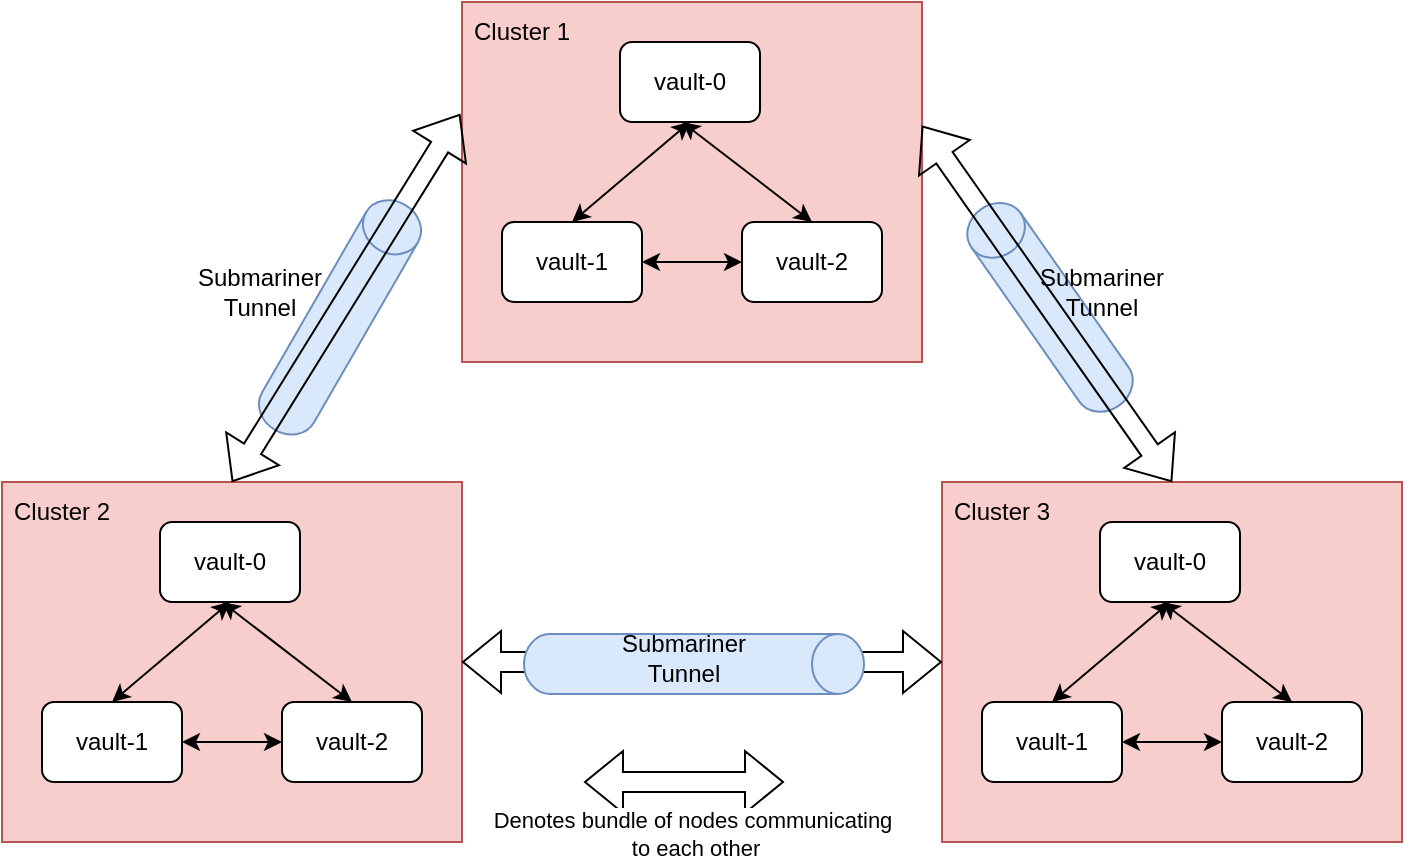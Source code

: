 <mxfile version="16.4.5" type="device"><diagram id="9dAefcUcv6p4xFytLTfq" name="Page-1"><mxGraphModel dx="1391" dy="799" grid="1" gridSize="10" guides="1" tooltips="1" connect="1" arrows="1" fold="1" page="1" pageScale="1" pageWidth="827" pageHeight="1169" math="0" shadow="0"><root><mxCell id="0"/><mxCell id="1" parent="0"/><mxCell id="J1f6qL2j0RsM76cWLMZy-1" value="" style="rounded=0;whiteSpace=wrap;html=1;fillColor=#f8cecc;strokeColor=#b85450;" vertex="1" parent="1"><mxGeometry x="300" y="40" width="230" height="180" as="geometry"/></mxCell><mxCell id="J1f6qL2j0RsM76cWLMZy-5" value="vault-0" style="rounded=1;whiteSpace=wrap;html=1;" vertex="1" parent="1"><mxGeometry x="379" y="60" width="70" height="40" as="geometry"/></mxCell><mxCell id="J1f6qL2j0RsM76cWLMZy-7" value="vault-1" style="rounded=1;whiteSpace=wrap;html=1;" vertex="1" parent="1"><mxGeometry x="320" y="150" width="70" height="40" as="geometry"/></mxCell><mxCell id="J1f6qL2j0RsM76cWLMZy-8" value="vault-2" style="rounded=1;whiteSpace=wrap;html=1;" vertex="1" parent="1"><mxGeometry x="440" y="150" width="70" height="40" as="geometry"/></mxCell><mxCell id="J1f6qL2j0RsM76cWLMZy-9" value="" style="endArrow=classic;html=1;rounded=0;exitX=0.5;exitY=0;exitDx=0;exitDy=0;entryX=0.5;entryY=1;entryDx=0;entryDy=0;startArrow=classic;startFill=1;" edge="1" parent="1" source="J1f6qL2j0RsM76cWLMZy-7" target="J1f6qL2j0RsM76cWLMZy-5"><mxGeometry width="50" height="50" relative="1" as="geometry"><mxPoint x="390" y="430" as="sourcePoint"/><mxPoint x="440" y="380" as="targetPoint"/></mxGeometry></mxCell><mxCell id="J1f6qL2j0RsM76cWLMZy-10" value="" style="endArrow=classic;html=1;rounded=0;exitX=1;exitY=0.5;exitDx=0;exitDy=0;startArrow=classic;startFill=1;" edge="1" parent="1" source="J1f6qL2j0RsM76cWLMZy-7" target="J1f6qL2j0RsM76cWLMZy-8"><mxGeometry width="50" height="50" relative="1" as="geometry"><mxPoint x="390" y="430" as="sourcePoint"/><mxPoint x="440" y="380" as="targetPoint"/></mxGeometry></mxCell><mxCell id="J1f6qL2j0RsM76cWLMZy-11" value="" style="endArrow=classic;html=1;rounded=0;exitX=0.5;exitY=0;exitDx=0;exitDy=0;startArrow=classic;startFill=1;" edge="1" parent="1" source="J1f6qL2j0RsM76cWLMZy-8"><mxGeometry width="50" height="50" relative="1" as="geometry"><mxPoint x="390" y="430" as="sourcePoint"/><mxPoint x="410" y="100" as="targetPoint"/></mxGeometry></mxCell><mxCell id="J1f6qL2j0RsM76cWLMZy-12" value="" style="rounded=0;whiteSpace=wrap;html=1;fillColor=#f8cecc;strokeColor=#b85450;" vertex="1" parent="1"><mxGeometry x="70" y="280" width="230" height="180" as="geometry"/></mxCell><mxCell id="J1f6qL2j0RsM76cWLMZy-13" value="vault-0" style="rounded=1;whiteSpace=wrap;html=1;" vertex="1" parent="1"><mxGeometry x="149" y="300" width="70" height="40" as="geometry"/></mxCell><mxCell id="J1f6qL2j0RsM76cWLMZy-14" value="vault-1" style="rounded=1;whiteSpace=wrap;html=1;" vertex="1" parent="1"><mxGeometry x="90" y="390" width="70" height="40" as="geometry"/></mxCell><mxCell id="J1f6qL2j0RsM76cWLMZy-15" value="vault-2" style="rounded=1;whiteSpace=wrap;html=1;" vertex="1" parent="1"><mxGeometry x="210" y="390" width="70" height="40" as="geometry"/></mxCell><mxCell id="J1f6qL2j0RsM76cWLMZy-16" value="" style="endArrow=classic;html=1;rounded=0;exitX=0.5;exitY=0;exitDx=0;exitDy=0;entryX=0.5;entryY=1;entryDx=0;entryDy=0;startArrow=classic;startFill=1;" edge="1" parent="1" source="J1f6qL2j0RsM76cWLMZy-14" target="J1f6qL2j0RsM76cWLMZy-13"><mxGeometry width="50" height="50" relative="1" as="geometry"><mxPoint x="160" y="670" as="sourcePoint"/><mxPoint x="210" y="620" as="targetPoint"/></mxGeometry></mxCell><mxCell id="J1f6qL2j0RsM76cWLMZy-17" value="" style="endArrow=classic;html=1;rounded=0;exitX=1;exitY=0.5;exitDx=0;exitDy=0;startArrow=classic;startFill=1;" edge="1" parent="1" source="J1f6qL2j0RsM76cWLMZy-14" target="J1f6qL2j0RsM76cWLMZy-15"><mxGeometry width="50" height="50" relative="1" as="geometry"><mxPoint x="160" y="670" as="sourcePoint"/><mxPoint x="210" y="620" as="targetPoint"/></mxGeometry></mxCell><mxCell id="J1f6qL2j0RsM76cWLMZy-18" value="" style="endArrow=classic;html=1;rounded=0;exitX=0.5;exitY=0;exitDx=0;exitDy=0;startArrow=classic;startFill=1;" edge="1" parent="1" source="J1f6qL2j0RsM76cWLMZy-15"><mxGeometry width="50" height="50" relative="1" as="geometry"><mxPoint x="160" y="670" as="sourcePoint"/><mxPoint x="180" y="340" as="targetPoint"/></mxGeometry></mxCell><mxCell id="J1f6qL2j0RsM76cWLMZy-19" value="" style="rounded=0;whiteSpace=wrap;html=1;fillColor=#f8cecc;strokeColor=#b85450;" vertex="1" parent="1"><mxGeometry x="540" y="280" width="230" height="180" as="geometry"/></mxCell><mxCell id="J1f6qL2j0RsM76cWLMZy-20" value="vault-0" style="rounded=1;whiteSpace=wrap;html=1;" vertex="1" parent="1"><mxGeometry x="619" y="300" width="70" height="40" as="geometry"/></mxCell><mxCell id="J1f6qL2j0RsM76cWLMZy-21" value="vault-1" style="rounded=1;whiteSpace=wrap;html=1;" vertex="1" parent="1"><mxGeometry x="560" y="390" width="70" height="40" as="geometry"/></mxCell><mxCell id="J1f6qL2j0RsM76cWLMZy-22" value="vault-2" style="rounded=1;whiteSpace=wrap;html=1;" vertex="1" parent="1"><mxGeometry x="680" y="390" width="70" height="40" as="geometry"/></mxCell><mxCell id="J1f6qL2j0RsM76cWLMZy-23" value="" style="endArrow=classic;html=1;rounded=0;exitX=0.5;exitY=0;exitDx=0;exitDy=0;entryX=0.5;entryY=1;entryDx=0;entryDy=0;startArrow=classic;startFill=1;" edge="1" parent="1" source="J1f6qL2j0RsM76cWLMZy-21" target="J1f6qL2j0RsM76cWLMZy-20"><mxGeometry width="50" height="50" relative="1" as="geometry"><mxPoint x="630" y="670" as="sourcePoint"/><mxPoint x="680" y="620" as="targetPoint"/></mxGeometry></mxCell><mxCell id="J1f6qL2j0RsM76cWLMZy-24" value="" style="endArrow=classic;html=1;rounded=0;exitX=1;exitY=0.5;exitDx=0;exitDy=0;startArrow=classic;startFill=1;" edge="1" parent="1" source="J1f6qL2j0RsM76cWLMZy-21" target="J1f6qL2j0RsM76cWLMZy-22"><mxGeometry width="50" height="50" relative="1" as="geometry"><mxPoint x="630" y="670" as="sourcePoint"/><mxPoint x="680" y="620" as="targetPoint"/></mxGeometry></mxCell><mxCell id="J1f6qL2j0RsM76cWLMZy-25" value="" style="endArrow=classic;html=1;rounded=0;exitX=0.5;exitY=0;exitDx=0;exitDy=0;startArrow=classic;startFill=1;" edge="1" parent="1" source="J1f6qL2j0RsM76cWLMZy-22"><mxGeometry width="50" height="50" relative="1" as="geometry"><mxPoint x="630" y="670" as="sourcePoint"/><mxPoint x="650" y="340" as="targetPoint"/></mxGeometry></mxCell><mxCell id="J1f6qL2j0RsM76cWLMZy-29" value="Cluster 2" style="text;html=1;strokeColor=none;fillColor=none;align=center;verticalAlign=middle;whiteSpace=wrap;rounded=0;" vertex="1" parent="1"><mxGeometry x="70" y="280" width="60" height="30" as="geometry"/></mxCell><mxCell id="J1f6qL2j0RsM76cWLMZy-41" value="" style="shape=flexArrow;endArrow=classic;startArrow=classic;html=1;rounded=0;entryX=0;entryY=0.5;entryDx=0;entryDy=0;" edge="1" parent="1" source="J1f6qL2j0RsM76cWLMZy-12" target="J1f6qL2j0RsM76cWLMZy-19"><mxGeometry width="100" height="100" relative="1" as="geometry"><mxPoint x="320" y="640" as="sourcePoint"/><mxPoint x="420" y="540" as="targetPoint"/></mxGeometry></mxCell><mxCell id="J1f6qL2j0RsM76cWLMZy-31" value="Cluster 1" style="text;html=1;strokeColor=none;fillColor=none;align=center;verticalAlign=middle;whiteSpace=wrap;rounded=0;" vertex="1" parent="1"><mxGeometry x="300" y="40" width="60" height="30" as="geometry"/></mxCell><mxCell id="J1f6qL2j0RsM76cWLMZy-32" value="Cluster 3" style="text;html=1;strokeColor=none;fillColor=none;align=center;verticalAlign=middle;whiteSpace=wrap;rounded=0;" vertex="1" parent="1"><mxGeometry x="540" y="280" width="60" height="30" as="geometry"/></mxCell><mxCell id="J1f6qL2j0RsM76cWLMZy-33" value="" style="shape=cylinder3;whiteSpace=wrap;html=1;boundedLbl=1;backgroundOutline=1;size=13;rotation=90;fillColor=#dae8fc;strokeColor=#6c8ebf;align=center;" vertex="1" parent="1"><mxGeometry x="401" y="286" width="30" height="170" as="geometry"/></mxCell><mxCell id="J1f6qL2j0RsM76cWLMZy-35" value="Submariner Tunnel" style="text;html=1;strokeColor=none;fillColor=none;align=center;verticalAlign=middle;whiteSpace=wrap;rounded=0;" vertex="1" parent="1"><mxGeometry x="381" y="353" width="60" height="30" as="geometry"/></mxCell><mxCell id="J1f6qL2j0RsM76cWLMZy-37" value="" style="shape=cylinder3;whiteSpace=wrap;html=1;boundedLbl=1;backgroundOutline=1;size=13;rotation=30;fillColor=#dae8fc;strokeColor=#6c8ebf;align=center;" vertex="1" parent="1"><mxGeometry x="224" y="132.68" width="30" height="130" as="geometry"/></mxCell><mxCell id="J1f6qL2j0RsM76cWLMZy-38" value="Submariner Tunnel" style="text;html=1;strokeColor=none;fillColor=none;align=center;verticalAlign=middle;whiteSpace=wrap;rounded=0;" vertex="1" parent="1"><mxGeometry x="169" y="170" width="60" height="30" as="geometry"/></mxCell><mxCell id="J1f6qL2j0RsM76cWLMZy-39" value="" style="shape=cylinder3;whiteSpace=wrap;html=1;boundedLbl=1;backgroundOutline=1;size=13;rotation=-35;fillColor=#dae8fc;strokeColor=#6c8ebf;align=center;" vertex="1" parent="1"><mxGeometry x="579" y="132.68" width="30" height="120" as="geometry"/></mxCell><mxCell id="J1f6qL2j0RsM76cWLMZy-40" value="Submariner Tunnel" style="text;html=1;strokeColor=none;fillColor=none;align=center;verticalAlign=middle;whiteSpace=wrap;rounded=0;" vertex="1" parent="1"><mxGeometry x="590" y="170" width="60" height="30" as="geometry"/></mxCell><mxCell id="J1f6qL2j0RsM76cWLMZy-44" value="" style="shape=flexArrow;endArrow=classic;startArrow=classic;html=1;rounded=0;exitX=0.5;exitY=0;exitDx=0;exitDy=0;entryX=-0.004;entryY=0.311;entryDx=0;entryDy=0;entryPerimeter=0;" edge="1" parent="1" source="J1f6qL2j0RsM76cWLMZy-12" target="J1f6qL2j0RsM76cWLMZy-1"><mxGeometry width="100" height="100" relative="1" as="geometry"><mxPoint x="360" y="450" as="sourcePoint"/><mxPoint x="460" y="350" as="targetPoint"/></mxGeometry></mxCell><mxCell id="J1f6qL2j0RsM76cWLMZy-46" value="" style="shape=flexArrow;endArrow=classic;startArrow=classic;html=1;rounded=0;entryX=0.5;entryY=0;entryDx=0;entryDy=0;exitX=1;exitY=0.344;exitDx=0;exitDy=0;exitPerimeter=0;" edge="1" parent="1" source="J1f6qL2j0RsM76cWLMZy-1" target="J1f6qL2j0RsM76cWLMZy-19"><mxGeometry width="100" height="100" relative="1" as="geometry"><mxPoint x="530" y="120" as="sourcePoint"/><mxPoint x="460" y="350" as="targetPoint"/></mxGeometry></mxCell><mxCell id="J1f6qL2j0RsM76cWLMZy-47" value="" style="shape=flexArrow;endArrow=classic;startArrow=classic;html=1;rounded=0;" edge="1" parent="1"><mxGeometry width="100" height="100" relative="1" as="geometry"><mxPoint x="361" y="430" as="sourcePoint"/><mxPoint x="461" y="430" as="targetPoint"/></mxGeometry></mxCell><mxCell id="J1f6qL2j0RsM76cWLMZy-48" value="Denotes bundle of nodes communicating&lt;br&gt;&amp;nbsp;to each other" style="edgeLabel;html=1;align=center;verticalAlign=middle;resizable=0;points=[];" vertex="1" connectable="0" parent="J1f6qL2j0RsM76cWLMZy-47"><mxGeometry x="0.02" y="3" relative="1" as="geometry"><mxPoint x="3" y="29" as="offset"/></mxGeometry></mxCell></root></mxGraphModel></diagram></mxfile>